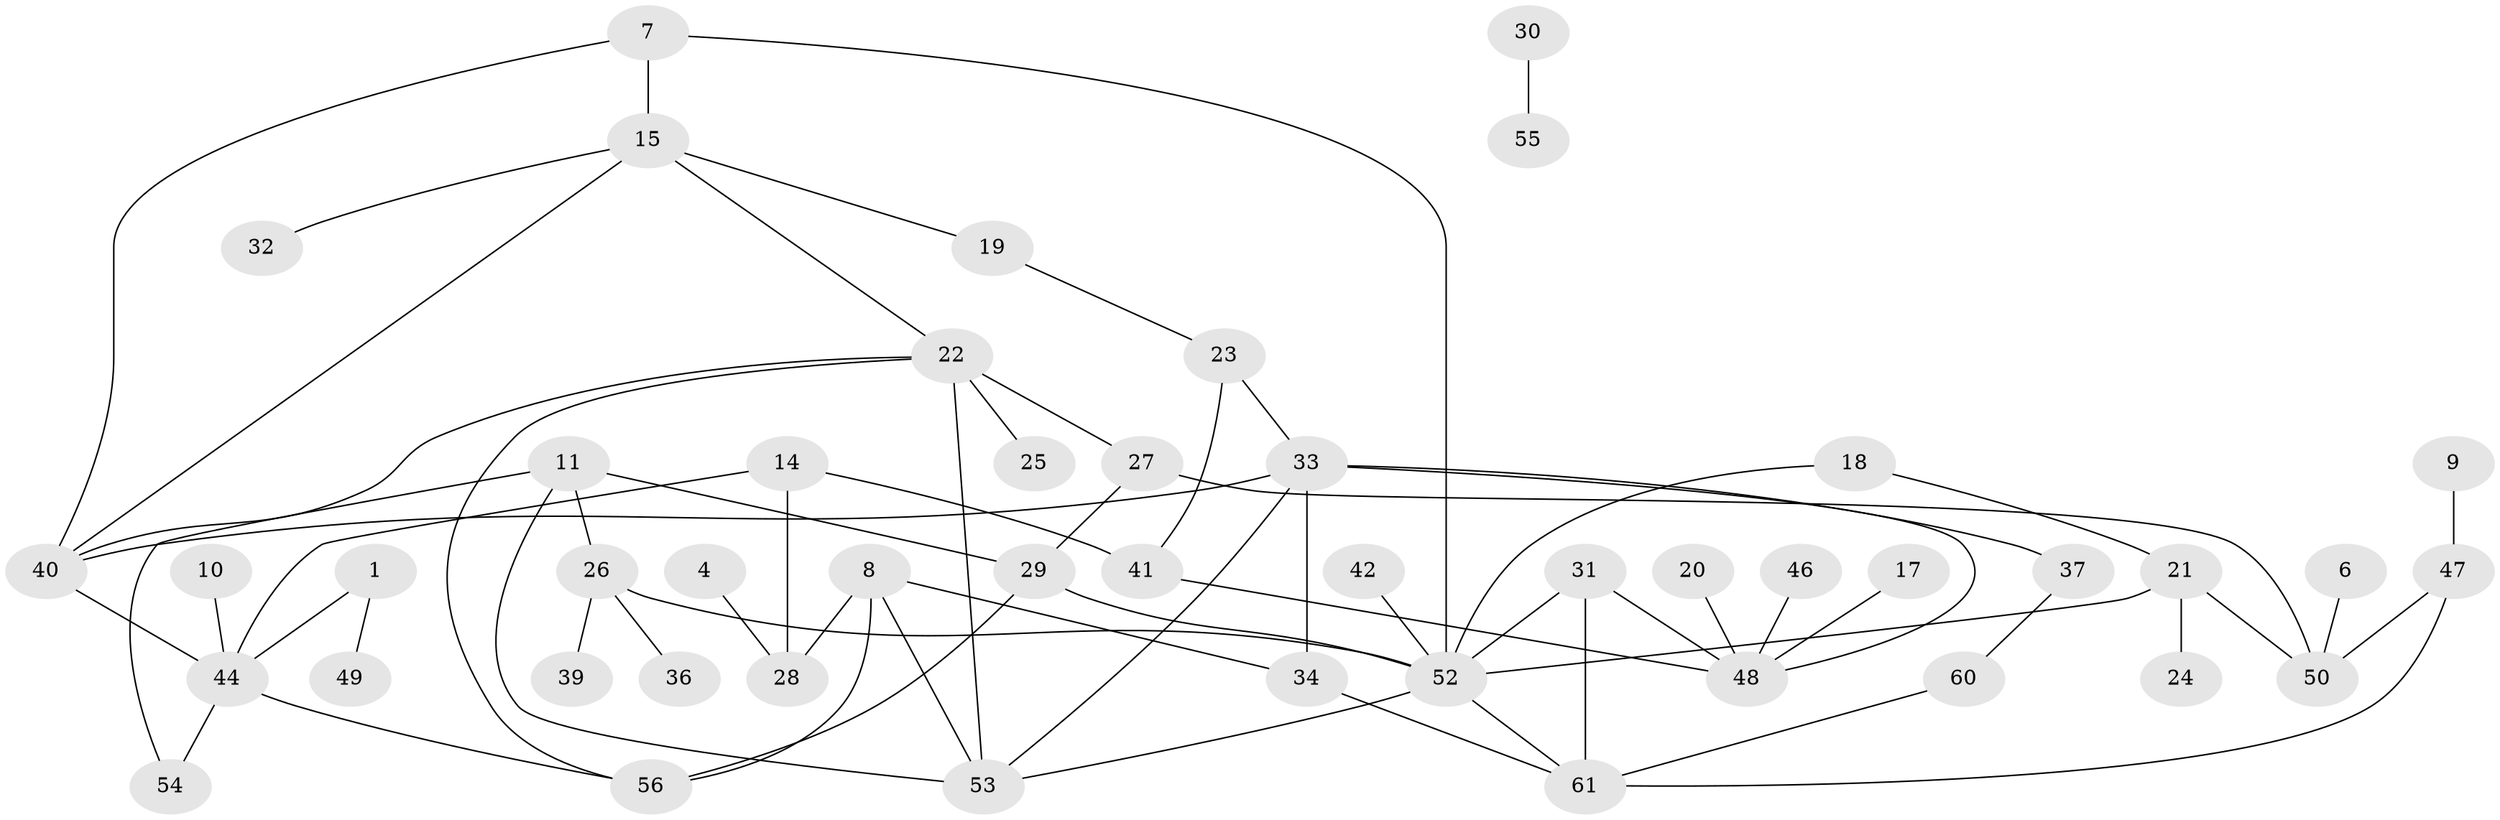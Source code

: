 // original degree distribution, {2: 0.27049180327868855, 5: 0.040983606557377046, 0: 0.11475409836065574, 1: 0.27049180327868855, 4: 0.12295081967213115, 8: 0.00819672131147541, 3: 0.1557377049180328, 7: 0.00819672131147541, 6: 0.00819672131147541}
// Generated by graph-tools (version 1.1) at 2025/00/03/09/25 03:00:46]
// undirected, 47 vertices, 68 edges
graph export_dot {
graph [start="1"]
  node [color=gray90,style=filled];
  1;
  4;
  6;
  7;
  8;
  9;
  10;
  11;
  14;
  15;
  17;
  18;
  19;
  20;
  21;
  22;
  23;
  24;
  25;
  26;
  27;
  28;
  29;
  30;
  31;
  32;
  33;
  34;
  36;
  37;
  39;
  40;
  41;
  42;
  44;
  46;
  47;
  48;
  49;
  50;
  52;
  53;
  54;
  55;
  56;
  60;
  61;
  1 -- 44 [weight=1.0];
  1 -- 49 [weight=1.0];
  4 -- 28 [weight=1.0];
  6 -- 50 [weight=1.0];
  7 -- 15 [weight=2.0];
  7 -- 40 [weight=1.0];
  7 -- 52 [weight=1.0];
  8 -- 28 [weight=1.0];
  8 -- 34 [weight=1.0];
  8 -- 53 [weight=1.0];
  8 -- 56 [weight=1.0];
  9 -- 47 [weight=1.0];
  10 -- 44 [weight=1.0];
  11 -- 26 [weight=1.0];
  11 -- 29 [weight=1.0];
  11 -- 53 [weight=1.0];
  11 -- 54 [weight=1.0];
  14 -- 28 [weight=1.0];
  14 -- 41 [weight=1.0];
  14 -- 44 [weight=1.0];
  15 -- 19 [weight=1.0];
  15 -- 22 [weight=1.0];
  15 -- 32 [weight=1.0];
  15 -- 40 [weight=1.0];
  17 -- 48 [weight=1.0];
  18 -- 21 [weight=1.0];
  18 -- 52 [weight=1.0];
  19 -- 23 [weight=1.0];
  20 -- 48 [weight=1.0];
  21 -- 24 [weight=1.0];
  21 -- 50 [weight=1.0];
  21 -- 52 [weight=1.0];
  22 -- 25 [weight=1.0];
  22 -- 27 [weight=1.0];
  22 -- 40 [weight=1.0];
  22 -- 53 [weight=2.0];
  22 -- 56 [weight=1.0];
  23 -- 33 [weight=1.0];
  23 -- 41 [weight=1.0];
  26 -- 36 [weight=1.0];
  26 -- 39 [weight=1.0];
  26 -- 52 [weight=1.0];
  27 -- 29 [weight=1.0];
  27 -- 50 [weight=1.0];
  29 -- 52 [weight=1.0];
  29 -- 56 [weight=1.0];
  30 -- 55 [weight=1.0];
  31 -- 48 [weight=1.0];
  31 -- 52 [weight=1.0];
  31 -- 61 [weight=1.0];
  33 -- 34 [weight=1.0];
  33 -- 37 [weight=1.0];
  33 -- 40 [weight=1.0];
  33 -- 48 [weight=1.0];
  33 -- 53 [weight=1.0];
  34 -- 61 [weight=1.0];
  37 -- 60 [weight=1.0];
  40 -- 44 [weight=1.0];
  41 -- 48 [weight=1.0];
  42 -- 52 [weight=1.0];
  44 -- 54 [weight=1.0];
  44 -- 56 [weight=1.0];
  46 -- 48 [weight=1.0];
  47 -- 50 [weight=1.0];
  47 -- 61 [weight=1.0];
  52 -- 53 [weight=1.0];
  52 -- 61 [weight=1.0];
  60 -- 61 [weight=1.0];
}
